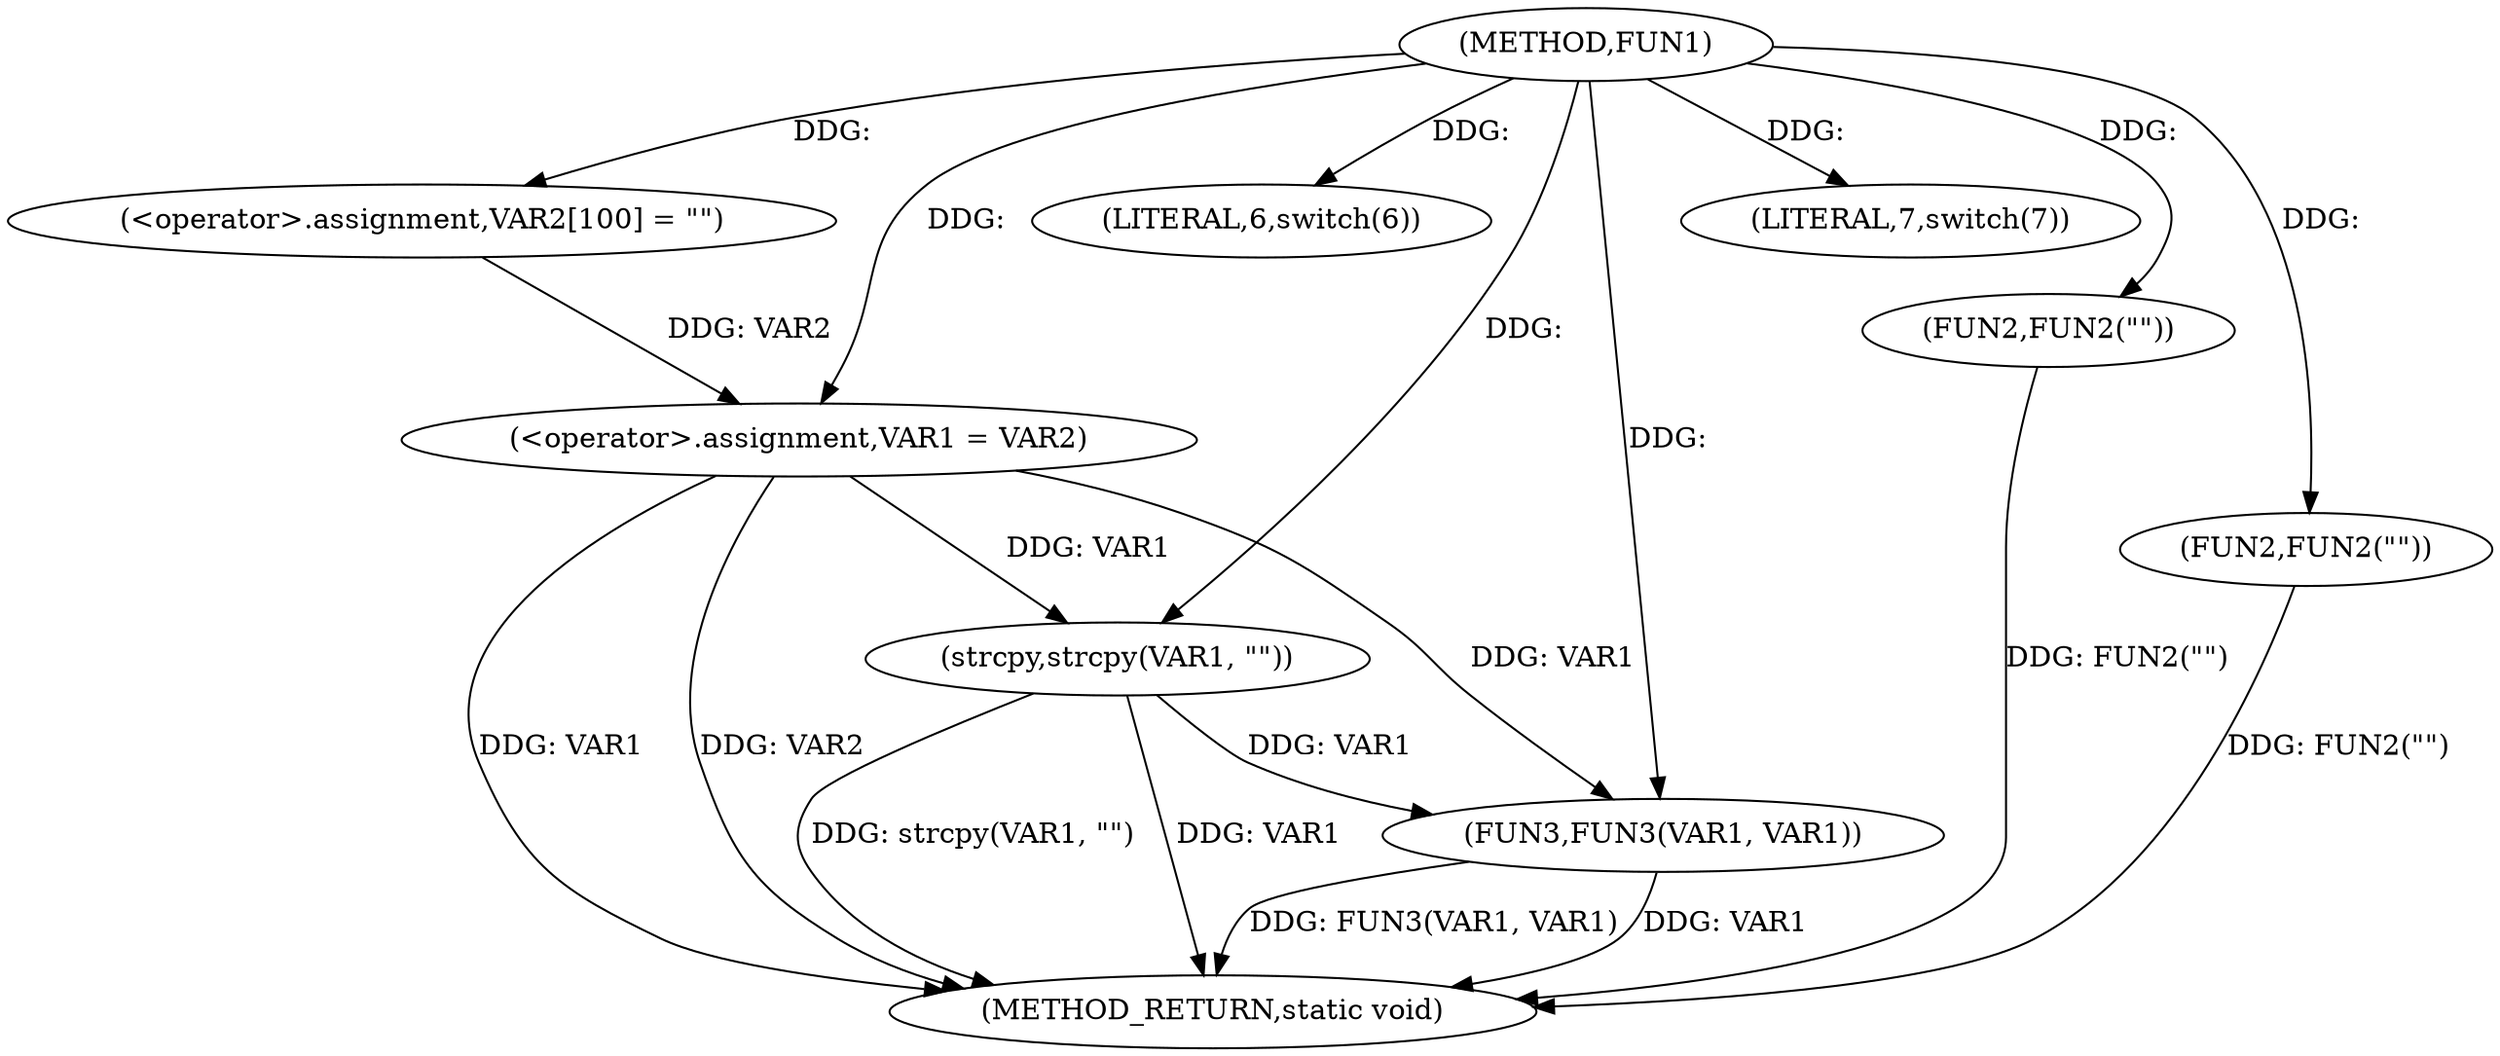 digraph FUN1 {  
"1000100" [label = "(METHOD,FUN1)" ]
"1000134" [label = "(METHOD_RETURN,static void)" ]
"1000104" [label = "(<operator>.assignment,VAR2[100] = \"\")" ]
"1000107" [label = "(<operator>.assignment,VAR1 = VAR2)" ]
"1000111" [label = "(LITERAL,6,switch(6))" ]
"1000114" [label = "(strcpy,strcpy(VAR1, \"\"))" ]
"1000119" [label = "(FUN2,FUN2(\"\"))" ]
"1000123" [label = "(LITERAL,7,switch(7))" ]
"1000126" [label = "(FUN3,FUN3(VAR1, VAR1))" ]
"1000131" [label = "(FUN2,FUN2(\"\"))" ]
  "1000126" -> "1000134"  [ label = "DDG: FUN3(VAR1, VAR1)"] 
  "1000107" -> "1000134"  [ label = "DDG: VAR1"] 
  "1000114" -> "1000134"  [ label = "DDG: strcpy(VAR1, \"\")"] 
  "1000114" -> "1000134"  [ label = "DDG: VAR1"] 
  "1000126" -> "1000134"  [ label = "DDG: VAR1"] 
  "1000119" -> "1000134"  [ label = "DDG: FUN2(\"\")"] 
  "1000107" -> "1000134"  [ label = "DDG: VAR2"] 
  "1000131" -> "1000134"  [ label = "DDG: FUN2(\"\")"] 
  "1000100" -> "1000104"  [ label = "DDG: "] 
  "1000104" -> "1000107"  [ label = "DDG: VAR2"] 
  "1000100" -> "1000107"  [ label = "DDG: "] 
  "1000100" -> "1000111"  [ label = "DDG: "] 
  "1000107" -> "1000114"  [ label = "DDG: VAR1"] 
  "1000100" -> "1000114"  [ label = "DDG: "] 
  "1000100" -> "1000119"  [ label = "DDG: "] 
  "1000100" -> "1000123"  [ label = "DDG: "] 
  "1000107" -> "1000126"  [ label = "DDG: VAR1"] 
  "1000114" -> "1000126"  [ label = "DDG: VAR1"] 
  "1000100" -> "1000126"  [ label = "DDG: "] 
  "1000100" -> "1000131"  [ label = "DDG: "] 
}
